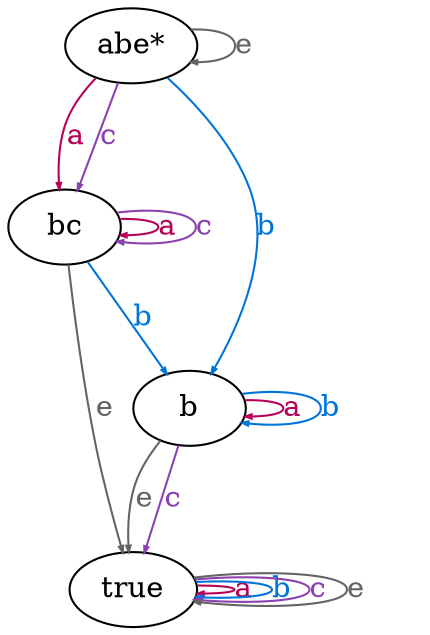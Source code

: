digraph G {
  edge[arrowsize=0.3];
  abe[label="abe*"];
  
  edge[
    label="a",
    color="#b60157",
    fontcolor="#b60157",
  ];
  abe -> bc;
  bc -> bc;
  b -> b;
  true -> true;

  edge[
    label="b",
    color="#0074d9",
    fontcolor="#0074d9",
  ];
  abe -> b;
  bc -> b;
  b -> b;
  true -> true;

  edge[
    label="c",
    color="#8b41b1",
    fontcolor="#8b41b1",
  ];
  abe -> bc;
  bc -> bc;
  b -> true;
  true -> true;
  
  edge[
    label="e",
    color="#646464",
    fontcolor="#646464",
  ];
  abe -> abe;
  bc -> true;
  b -> true;
  true -> true;
}
